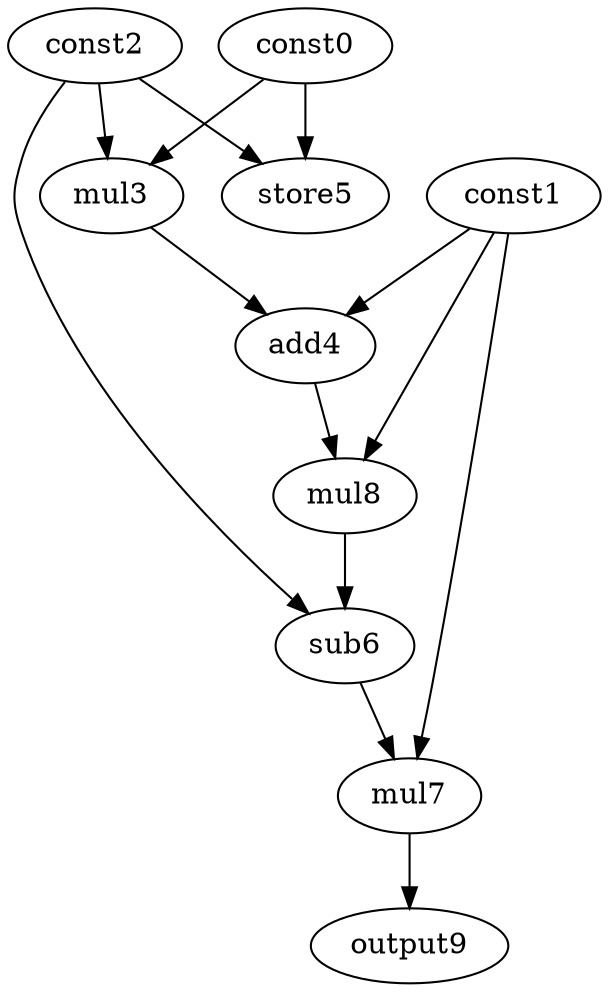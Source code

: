 digraph G { 
const0[opcode=const]; 
const1[opcode=const]; 
const2[opcode=const]; 
mul3[opcode=mul]; 
add4[opcode=add]; 
store5[opcode=store]; 
sub6[opcode=sub]; 
mul7[opcode=mul]; 
mul8[opcode=mul]; 
output9[opcode=output]; 
const0->mul3[operand=0];
const2->mul3[operand=1];
const0->store5[operand=0];
const2->store5[operand=1];
const1->add4[operand=0];
mul3->add4[operand=1];
const1->mul8[operand=0];
add4->mul8[operand=1];
mul8->sub6[operand=0];
const2->sub6[operand=1];
const1->mul7[operand=0];
sub6->mul7[operand=1];
mul7->output9[operand=0];
}
